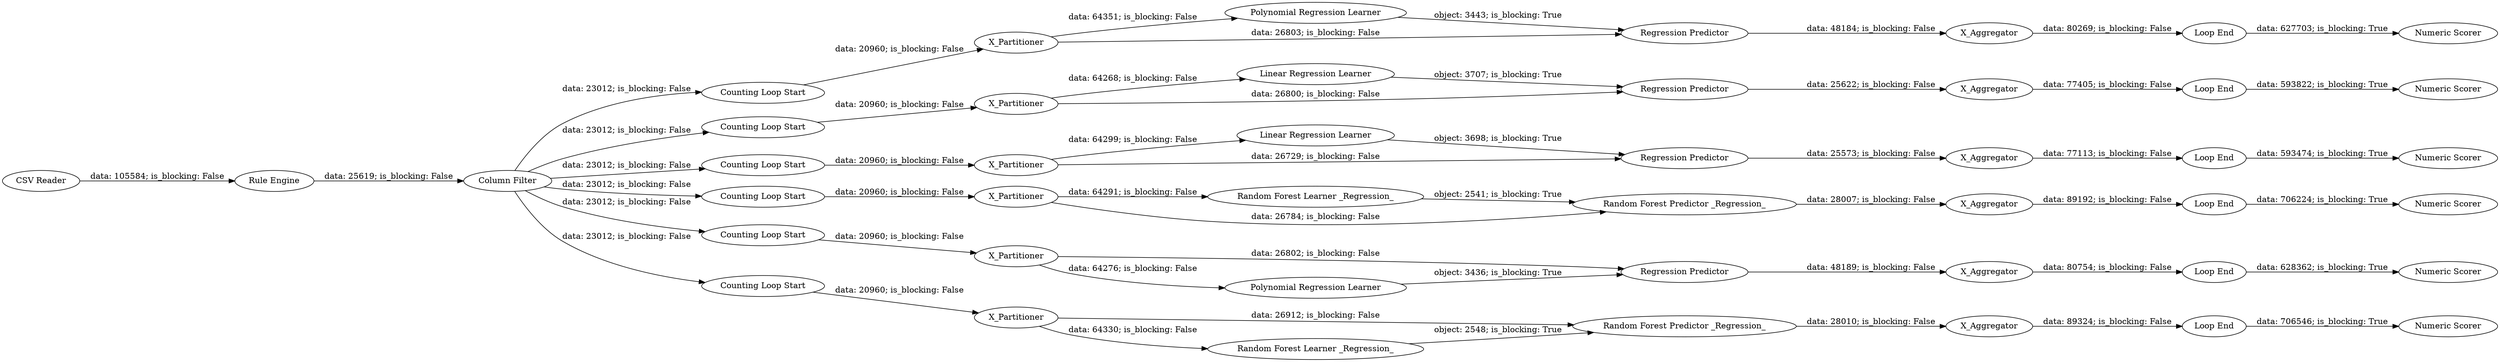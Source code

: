 digraph {
	"3056207689275909957_10" [label="Linear Regression Learner"]
	"3056207689275909957_45" [label="Polynomial Regression Learner"]
	"3056207689275909957_49" [label="Counting Loop Start"]
	"3056207689275909957_30" [label="Loop End"]
	"3056207689275909957_50" [label=X_Partitioner]
	"3056207689275909957_21" [label="Counting Loop Start"]
	"3056207689275909957_52" [label="Column Filter"]
	"3056207689275909957_19" [label="Random Forest Predictor _Regression_"]
	"3056207689275909957_40" [label="Random Forest Learner _Regression_"]
	"3056207689275909957_48" [label="Numeric Scorer"]
	"3056207689275909957_15" [label="Random Forest Learner _Regression_"]
	"3056207689275909957_34" [label="Random Forest Predictor _Regression_"]
	"3056207689275909957_33" [label="Loop End"]
	"3056207689275909957_35" [label=X_Aggregator]
	"3056207689275909957_8" [label="Counting Loop Start"]
	"3056207689275909957_2" [label="Rule Engine"]
	"3056207689275909957_23" [label="Linear Regression Learner"]
	"3056207689275909957_25" [label="Loop End"]
	"3056207689275909957_22" [label=X_Partitioner]
	"3056207689275909957_29" [label="Numeric Scorer"]
	"3056207689275909957_39" [label=X_Partitioner]
	"3056207689275909957_38" [label="Numeric Scorer"]
	"3056207689275909957_28" [label=X_Aggregator]
	"3056207689275909957_18" [label="Regression Predictor"]
	"3056207689275909957_43" [label="Numeric Scorer"]
	"3056207689275909957_17" [label="Regression Predictor"]
	"3056207689275909957_20" [label="Regression Predictor"]
	"3056207689275909957_16" [label="Polynomial Regression Learner"]
	"3056207689275909957_41" [label=X_Aggregator]
	"3056207689275909957_36" [label="Counting Loop Start"]
	"3056207689275909957_12" [label="Counting Loop Start"]
	"3056207689275909957_47" [label=X_Aggregator]
	"3056207689275909957_51" [label=X_Aggregator]
	"3056207689275909957_42" [label="Loop End"]
	"3056207689275909957_32" [label="Numeric Scorer"]
	"3056207689275909957_46" [label="Loop End"]
	"3056207689275909957_1" [label="CSV Reader"]
	"3056207689275909957_31" [label=X_Aggregator]
	"3056207689275909957_44" [label="Regression Predictor"]
	"3056207689275909957_26" [label="Numeric Scorer"]
	"3056207689275909957_37" [label="Loop End"]
	"3056207689275909957_14" [label=X_Partitioner]
	"3056207689275909957_13" [label=X_Partitioner]
	"3056207689275909957_9" [label=X_Partitioner]
	"3056207689275909957_11" [label="Counting Loop Start"]
	"3056207689275909957_11" -> "3056207689275909957_13" [label="data: 20960; is_blocking: False"]
	"3056207689275909957_41" -> "3056207689275909957_42" [label="data: 80754; is_blocking: False"]
	"3056207689275909957_20" -> "3056207689275909957_28" [label="data: 25622; is_blocking: False"]
	"3056207689275909957_18" -> "3056207689275909957_51" [label="data: 25573; is_blocking: False"]
	"3056207689275909957_16" -> "3056207689275909957_17" [label="object: 3436; is_blocking: True"]
	"3056207689275909957_21" -> "3056207689275909957_22" [label="data: 20960; is_blocking: False"]
	"3056207689275909957_52" -> "3056207689275909957_11" [label="data: 23012; is_blocking: False"]
	"3056207689275909957_13" -> "3056207689275909957_19" [label="data: 26912; is_blocking: False"]
	"3056207689275909957_15" -> "3056207689275909957_19" [label="object: 2548; is_blocking: True"]
	"3056207689275909957_33" -> "3056207689275909957_32" [label="data: 706546; is_blocking: True"]
	"3056207689275909957_51" -> "3056207689275909957_25" [label="data: 77113; is_blocking: False"]
	"3056207689275909957_52" -> "3056207689275909957_12" [label="data: 23012; is_blocking: False"]
	"3056207689275909957_46" -> "3056207689275909957_48" [label="data: 627703; is_blocking: True"]
	"3056207689275909957_23" -> "3056207689275909957_20" [label="object: 3707; is_blocking: True"]
	"3056207689275909957_34" -> "3056207689275909957_35" [label="data: 28007; is_blocking: False"]
	"3056207689275909957_49" -> "3056207689275909957_50" [label="data: 20960; is_blocking: False"]
	"3056207689275909957_9" -> "3056207689275909957_18" [label="data: 26729; is_blocking: False"]
	"3056207689275909957_50" -> "3056207689275909957_44" [label="data: 26803; is_blocking: False"]
	"3056207689275909957_47" -> "3056207689275909957_46" [label="data: 80269; is_blocking: False"]
	"3056207689275909957_14" -> "3056207689275909957_16" [label="data: 64276; is_blocking: False"]
	"3056207689275909957_44" -> "3056207689275909957_47" [label="data: 48184; is_blocking: False"]
	"3056207689275909957_52" -> "3056207689275909957_36" [label="data: 23012; is_blocking: False"]
	"3056207689275909957_13" -> "3056207689275909957_15" [label="data: 64330; is_blocking: False"]
	"3056207689275909957_40" -> "3056207689275909957_34" [label="object: 2541; is_blocking: True"]
	"3056207689275909957_9" -> "3056207689275909957_10" [label="data: 64299; is_blocking: False"]
	"3056207689275909957_19" -> "3056207689275909957_31" [label="data: 28010; is_blocking: False"]
	"3056207689275909957_52" -> "3056207689275909957_8" [label="data: 23012; is_blocking: False"]
	"3056207689275909957_10" -> "3056207689275909957_18" [label="object: 3698; is_blocking: True"]
	"3056207689275909957_36" -> "3056207689275909957_39" [label="data: 20960; is_blocking: False"]
	"3056207689275909957_30" -> "3056207689275909957_29" [label="data: 593822; is_blocking: True"]
	"3056207689275909957_22" -> "3056207689275909957_20" [label="data: 26800; is_blocking: False"]
	"3056207689275909957_52" -> "3056207689275909957_21" [label="data: 23012; is_blocking: False"]
	"3056207689275909957_17" -> "3056207689275909957_41" [label="data: 48189; is_blocking: False"]
	"3056207689275909957_45" -> "3056207689275909957_44" [label="object: 3443; is_blocking: True"]
	"3056207689275909957_50" -> "3056207689275909957_45" [label="data: 64351; is_blocking: False"]
	"3056207689275909957_35" -> "3056207689275909957_37" [label="data: 89192; is_blocking: False"]
	"3056207689275909957_52" -> "3056207689275909957_49" [label="data: 23012; is_blocking: False"]
	"3056207689275909957_37" -> "3056207689275909957_38" [label="data: 706224; is_blocking: True"]
	"3056207689275909957_25" -> "3056207689275909957_26" [label="data: 593474; is_blocking: True"]
	"3056207689275909957_2" -> "3056207689275909957_52" [label="data: 25619; is_blocking: False"]
	"3056207689275909957_22" -> "3056207689275909957_23" [label="data: 64268; is_blocking: False"]
	"3056207689275909957_31" -> "3056207689275909957_33" [label="data: 89324; is_blocking: False"]
	"3056207689275909957_14" -> "3056207689275909957_17" [label="data: 26802; is_blocking: False"]
	"3056207689275909957_8" -> "3056207689275909957_9" [label="data: 20960; is_blocking: False"]
	"3056207689275909957_28" -> "3056207689275909957_30" [label="data: 77405; is_blocking: False"]
	"3056207689275909957_1" -> "3056207689275909957_2" [label="data: 105584; is_blocking: False"]
	"3056207689275909957_42" -> "3056207689275909957_43" [label="data: 628362; is_blocking: True"]
	"3056207689275909957_39" -> "3056207689275909957_34" [label="data: 26784; is_blocking: False"]
	"3056207689275909957_39" -> "3056207689275909957_40" [label="data: 64291; is_blocking: False"]
	"3056207689275909957_12" -> "3056207689275909957_14" [label="data: 20960; is_blocking: False"]
	rankdir=LR
}
